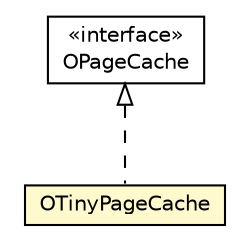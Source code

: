 #!/usr/local/bin/dot
#
# Class diagram 
# Generated by UMLGraph version R5_6-24-gf6e263 (http://www.umlgraph.org/)
#

digraph G {
	edge [fontname="Helvetica",fontsize=10,labelfontname="Helvetica",labelfontsize=10];
	node [fontname="Helvetica",fontsize=10,shape=plaintext];
	nodesep=0.25;
	ranksep=0.5;
	// com.orientechnologies.orient.core.storage.cache.pages.OPageCache
	c4173180 [label=<<table title="com.orientechnologies.orient.core.storage.cache.pages.OPageCache" border="0" cellborder="1" cellspacing="0" cellpadding="2" port="p" href="./OPageCache.html">
		<tr><td><table border="0" cellspacing="0" cellpadding="1">
<tr><td align="center" balign="center"> &#171;interface&#187; </td></tr>
<tr><td align="center" balign="center"> OPageCache </td></tr>
		</table></td></tr>
		</table>>, URL="./OPageCache.html", fontname="Helvetica", fontcolor="black", fontsize=10.0];
	// com.orientechnologies.orient.core.storage.cache.pages.OTinyPageCache
	c4173181 [label=<<table title="com.orientechnologies.orient.core.storage.cache.pages.OTinyPageCache" border="0" cellborder="1" cellspacing="0" cellpadding="2" port="p" bgcolor="lemonChiffon" href="./OTinyPageCache.html">
		<tr><td><table border="0" cellspacing="0" cellpadding="1">
<tr><td align="center" balign="center"> OTinyPageCache </td></tr>
		</table></td></tr>
		</table>>, URL="./OTinyPageCache.html", fontname="Helvetica", fontcolor="black", fontsize=10.0];
	//com.orientechnologies.orient.core.storage.cache.pages.OTinyPageCache implements com.orientechnologies.orient.core.storage.cache.pages.OPageCache
	c4173180:p -> c4173181:p [dir=back,arrowtail=empty,style=dashed];
}

